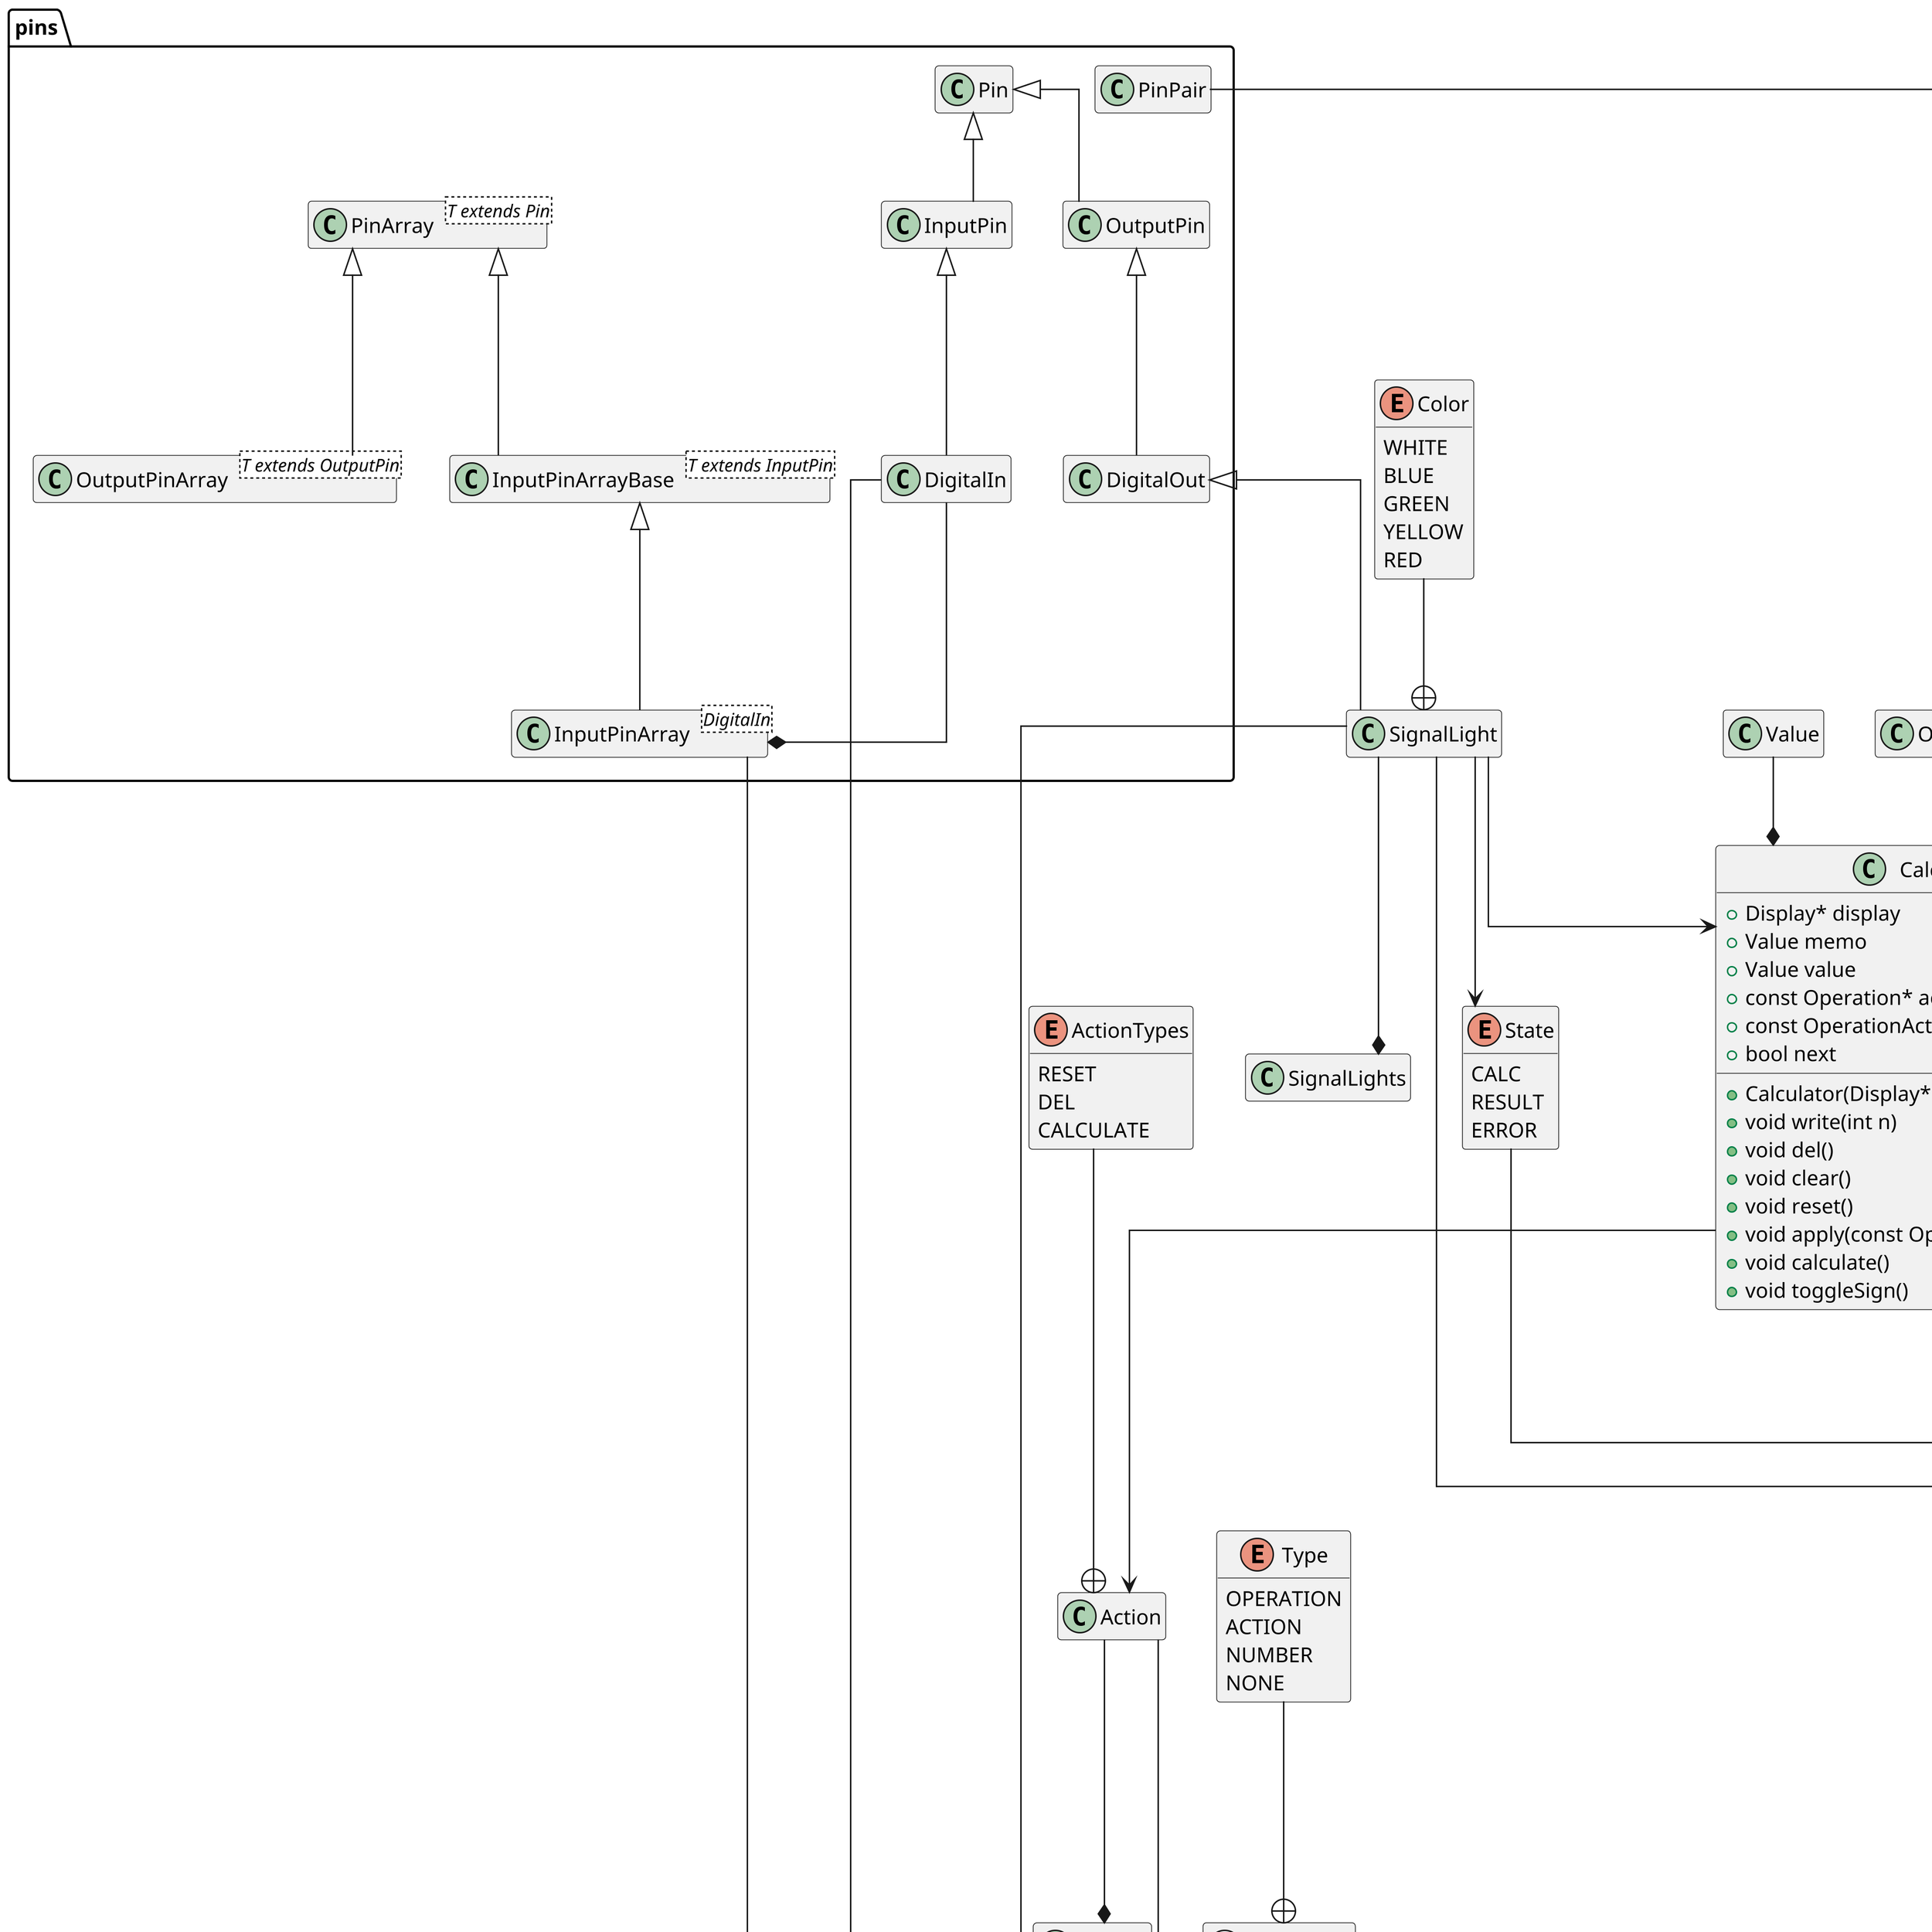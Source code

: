 @startuml
skinparam dpi 300
skinparam linetype ortho

'https://plantuml.com/class-diagram
hide empty members
set separator ::


package utilities {
    class VariadicAggregation<T>
}

package pins {
    class Pin

    class OutputPin extends Pin

    class InputPin extends Pin

    class DigitalIn extends InputPin

    class DigitalOut extends OutputPin


    class PinArray<T extends Pin>

    class OutputPinArray<T extends OutputPin> extends PinArray

    class InputPinArrayBase<T extends InputPin> extends PinArray


    class "InputPinArray<DigitalIn>" as InputPinArrayDigitalIn extends InputPinArrayBase

    class PinPair
}


class Display {
    + {static} static constexpr int Size
    + Display();
    + void begin()
    + void refresh()
    + void append(char c)
    + void del()
    + void clear()
    + void set(int number)
    + void flash()
    + void error()
    + ~Display()
    + Sign sign
    + State state
}

enum State {
    CALC
    RESULT
    ERROR
}

enum Sign {
    POSITIVE
    NEGATIVE
}

class Action

class Actions

enum ActionTypes {
    RESET
    DEL
    CALCULATE
}


class Operation

class Operations

enum OperationTypes {
    ADDITION
    SUBTRACTION
    MULTIPLICATION
    DIVISION
    SIGN
}


enum Segments {
    MIDDLE
    LEFT_TOP
    TOP
    RIGHT_TOP
    LEFT_BOTTOM
    BOTTOM
    RIGHT_BOTTOM
    POINT
}

class "VariadicAggregation<Segment>" as VariadicAggregationSegment extends utilities::VariadicAggregation

class Symbols extends VariadicAggregationSegment

class Value

class Calculator {
    + Display* display
    + Value memo
    + Value value
    + const Operation* activeOperation
    + const OperationAction* lastOperation
    + bool next
    + Calculator(Display* display)
    + void write(int n)
    + void del()
    + void clear()
    + void reset()
    + void apply(const Operation* operation)
    + void calculate()
    + void toggleSign()
}

class OperationAction

enum Type {
    OPERATION
    ACTION
    NUMBER
    NONE
}

struct ButtonInfo

class Button extends ButtonInfo

class DigitDisplay

class Keypad {
    + Keypad()
    + void begin()
    + const ButtonInfo* read()
    + ButtonInfo::Type lastPress
}

enum Color {
    WHITE
    BLUE
    GREEN
    YELLOW
    RED
}

class SignalLight extends pins::DigitalOut

class SignalLights

OperationTypes --+ Operation

Operation --* Operations

Segments --o VariadicAggregationSegment

Symbol --o SymbolString

Action --* Actions

ActionTypes --+ Action

Value --* Calculator

OperationAction --+ Calculator

Calculator --> Display

Calculator --> Operation
Calculator --> Action

State --* Display
Sign --* Display

pins::PinPair --* Display

DigitDisplay --* Display

Symbol --o DigitDisplay
Symbol --> Display
Symbols --> Display

Type --+ ButtonInfo

Operation --o ButtonInfo
Action --o ButtonInfo

DigitalIn --* Button

Button --* Keypad
ButtonInfo --* Keypad
pins::InputPinArrayDigitalIn --* Keypad
pins::DigitalIn --* pins::InputPinArrayDigitalIn


SignalLight --* SignalLights

SignalLight --> Calculator
SignalLight --> Display
SignalLight --> State
SignalLight --> Keypad

Color --+ SignalLight

'OutputPinArray DigitDisplay
@enduml